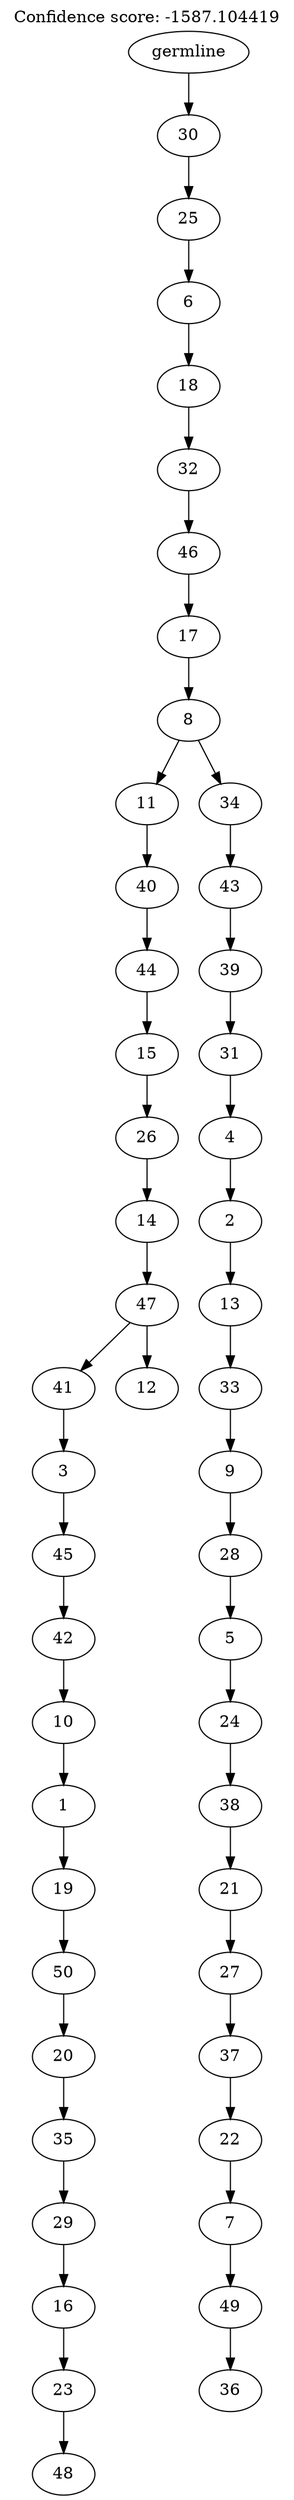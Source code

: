 digraph g {
	"48" -> "49";
	"49" [label="48"];
	"47" -> "48";
	"48" [label="23"];
	"46" -> "47";
	"47" [label="16"];
	"45" -> "46";
	"46" [label="29"];
	"44" -> "45";
	"45" [label="35"];
	"43" -> "44";
	"44" [label="20"];
	"42" -> "43";
	"43" [label="50"];
	"41" -> "42";
	"42" [label="19"];
	"40" -> "41";
	"41" [label="1"];
	"39" -> "40";
	"40" [label="10"];
	"38" -> "39";
	"39" [label="42"];
	"37" -> "38";
	"38" [label="45"];
	"36" -> "37";
	"37" [label="3"];
	"35" -> "36";
	"36" [label="41"];
	"35" -> "50";
	"50" [label="12"];
	"34" -> "35";
	"35" [label="47"];
	"33" -> "34";
	"34" [label="14"];
	"32" -> "33";
	"33" [label="26"];
	"31" -> "32";
	"32" [label="15"];
	"30" -> "31";
	"31" [label="44"];
	"29" -> "30";
	"30" [label="40"];
	"27" -> "28";
	"28" [label="36"];
	"26" -> "27";
	"27" [label="49"];
	"25" -> "26";
	"26" [label="7"];
	"24" -> "25";
	"25" [label="22"];
	"23" -> "24";
	"24" [label="37"];
	"22" -> "23";
	"23" [label="27"];
	"21" -> "22";
	"22" [label="21"];
	"20" -> "21";
	"21" [label="38"];
	"19" -> "20";
	"20" [label="24"];
	"18" -> "19";
	"19" [label="5"];
	"17" -> "18";
	"18" [label="28"];
	"16" -> "17";
	"17" [label="9"];
	"15" -> "16";
	"16" [label="33"];
	"14" -> "15";
	"15" [label="13"];
	"13" -> "14";
	"14" [label="2"];
	"12" -> "13";
	"13" [label="4"];
	"11" -> "12";
	"12" [label="31"];
	"10" -> "11";
	"11" [label="39"];
	"9" -> "10";
	"10" [label="43"];
	"8" -> "9";
	"9" [label="34"];
	"8" -> "29";
	"29" [label="11"];
	"7" -> "8";
	"8" [label="8"];
	"6" -> "7";
	"7" [label="17"];
	"5" -> "6";
	"6" [label="46"];
	"4" -> "5";
	"5" [label="32"];
	"3" -> "4";
	"4" [label="18"];
	"2" -> "3";
	"3" [label="6"];
	"1" -> "2";
	"2" [label="25"];
	"0" -> "1";
	"1" [label="30"];
	"0" [label="germline"];
	labelloc="t";
	label="Confidence score: -1587.104419";
}
